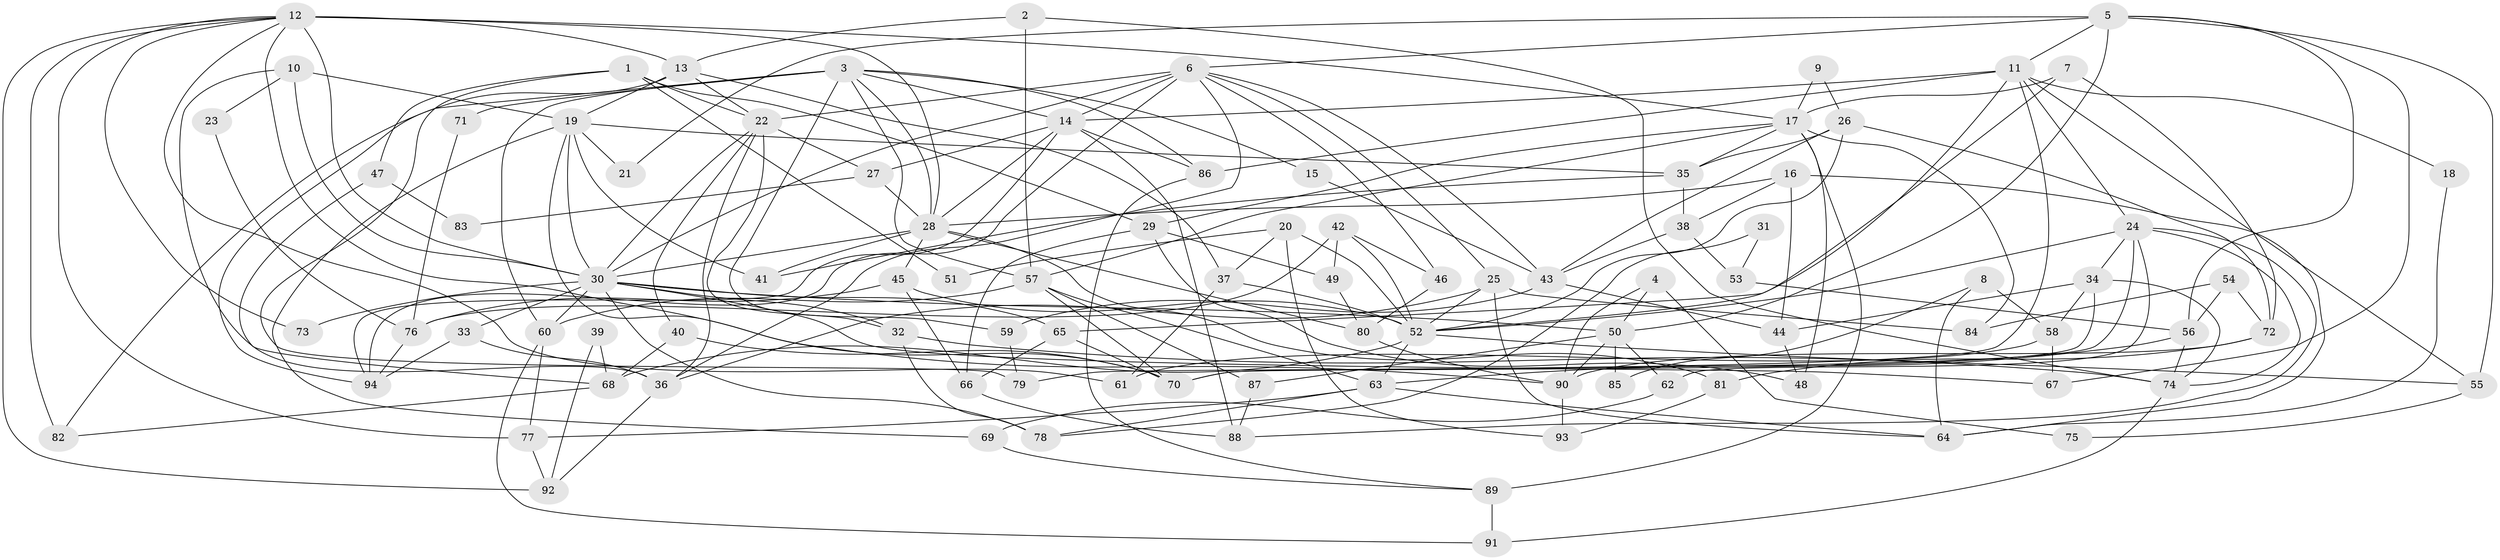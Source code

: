 // original degree distribution, {6: 0.11363636363636363, 3: 0.30303030303030304, 4: 0.2196969696969697, 7: 0.03787878787878788, 2: 0.12878787878787878, 5: 0.1893939393939394, 8: 0.007575757575757576}
// Generated by graph-tools (version 1.1) at 2025/50/03/04/25 22:50:49]
// undirected, 94 vertices, 212 edges
graph export_dot {
  node [color=gray90,style=filled];
  1;
  2;
  3;
  4;
  5;
  6;
  7;
  8;
  9;
  10;
  11;
  12;
  13;
  14;
  15;
  16;
  17;
  18;
  19;
  20;
  21;
  22;
  23;
  24;
  25;
  26;
  27;
  28;
  29;
  30;
  31;
  32;
  33;
  34;
  35;
  36;
  37;
  38;
  39;
  40;
  41;
  42;
  43;
  44;
  45;
  46;
  47;
  48;
  49;
  50;
  51;
  52;
  53;
  54;
  55;
  56;
  57;
  58;
  59;
  60;
  61;
  62;
  63;
  64;
  65;
  66;
  67;
  68;
  69;
  70;
  71;
  72;
  73;
  74;
  75;
  76;
  77;
  78;
  79;
  80;
  81;
  82;
  83;
  84;
  85;
  86;
  87;
  88;
  89;
  90;
  91;
  92;
  93;
  94;
  1 -- 22 [weight=2.0];
  1 -- 29 [weight=1.0];
  1 -- 47 [weight=1.0];
  1 -- 51 [weight=1.0];
  1 -- 79 [weight=1.0];
  2 -- 13 [weight=1.0];
  2 -- 57 [weight=1.0];
  2 -- 74 [weight=1.0];
  3 -- 14 [weight=1.0];
  3 -- 15 [weight=1.0];
  3 -- 28 [weight=1.0];
  3 -- 57 [weight=1.0];
  3 -- 59 [weight=1.0];
  3 -- 60 [weight=2.0];
  3 -- 71 [weight=1.0];
  3 -- 86 [weight=1.0];
  3 -- 94 [weight=1.0];
  4 -- 50 [weight=1.0];
  4 -- 75 [weight=1.0];
  4 -- 90 [weight=1.0];
  5 -- 6 [weight=1.0];
  5 -- 11 [weight=1.0];
  5 -- 21 [weight=1.0];
  5 -- 50 [weight=1.0];
  5 -- 55 [weight=1.0];
  5 -- 56 [weight=1.0];
  5 -- 67 [weight=1.0];
  6 -- 14 [weight=2.0];
  6 -- 22 [weight=1.0];
  6 -- 25 [weight=1.0];
  6 -- 30 [weight=1.0];
  6 -- 36 [weight=1.0];
  6 -- 43 [weight=1.0];
  6 -- 46 [weight=1.0];
  6 -- 94 [weight=1.0];
  7 -- 17 [weight=1.0];
  7 -- 65 [weight=1.0];
  7 -- 72 [weight=1.0];
  8 -- 58 [weight=1.0];
  8 -- 64 [weight=1.0];
  8 -- 85 [weight=1.0];
  9 -- 17 [weight=1.0];
  9 -- 26 [weight=1.0];
  10 -- 19 [weight=1.0];
  10 -- 23 [weight=1.0];
  10 -- 30 [weight=1.0];
  10 -- 36 [weight=1.0];
  11 -- 14 [weight=1.0];
  11 -- 18 [weight=1.0];
  11 -- 24 [weight=1.0];
  11 -- 52 [weight=1.0];
  11 -- 55 [weight=1.0];
  11 -- 79 [weight=1.0];
  11 -- 86 [weight=1.0];
  12 -- 13 [weight=1.0];
  12 -- 17 [weight=2.0];
  12 -- 28 [weight=2.0];
  12 -- 30 [weight=1.0];
  12 -- 61 [weight=1.0];
  12 -- 73 [weight=1.0];
  12 -- 77 [weight=1.0];
  12 -- 82 [weight=1.0];
  12 -- 90 [weight=1.0];
  12 -- 92 [weight=1.0];
  13 -- 19 [weight=1.0];
  13 -- 22 [weight=1.0];
  13 -- 37 [weight=1.0];
  13 -- 82 [weight=1.0];
  14 -- 27 [weight=2.0];
  14 -- 28 [weight=1.0];
  14 -- 86 [weight=1.0];
  14 -- 88 [weight=1.0];
  14 -- 94 [weight=1.0];
  15 -- 43 [weight=1.0];
  16 -- 28 [weight=1.0];
  16 -- 38 [weight=1.0];
  16 -- 44 [weight=1.0];
  16 -- 64 [weight=1.0];
  17 -- 29 [weight=1.0];
  17 -- 35 [weight=1.0];
  17 -- 48 [weight=1.0];
  17 -- 57 [weight=1.0];
  17 -- 84 [weight=1.0];
  17 -- 89 [weight=2.0];
  18 -- 64 [weight=1.0];
  19 -- 21 [weight=1.0];
  19 -- 30 [weight=1.0];
  19 -- 35 [weight=1.0];
  19 -- 41 [weight=1.0];
  19 -- 69 [weight=1.0];
  19 -- 70 [weight=1.0];
  20 -- 37 [weight=1.0];
  20 -- 51 [weight=1.0];
  20 -- 52 [weight=2.0];
  20 -- 93 [weight=1.0];
  22 -- 27 [weight=1.0];
  22 -- 30 [weight=1.0];
  22 -- 32 [weight=1.0];
  22 -- 36 [weight=1.0];
  22 -- 40 [weight=1.0];
  23 -- 76 [weight=1.0];
  24 -- 34 [weight=1.0];
  24 -- 52 [weight=1.0];
  24 -- 62 [weight=1.0];
  24 -- 70 [weight=1.0];
  24 -- 74 [weight=1.0];
  24 -- 88 [weight=1.0];
  25 -- 36 [weight=1.0];
  25 -- 52 [weight=1.0];
  25 -- 64 [weight=1.0];
  25 -- 84 [weight=1.0];
  26 -- 35 [weight=1.0];
  26 -- 43 [weight=1.0];
  26 -- 52 [weight=1.0];
  26 -- 72 [weight=1.0];
  27 -- 28 [weight=1.0];
  27 -- 83 [weight=1.0];
  28 -- 30 [weight=1.0];
  28 -- 41 [weight=1.0];
  28 -- 45 [weight=1.0];
  28 -- 80 [weight=1.0];
  28 -- 81 [weight=1.0];
  29 -- 48 [weight=1.0];
  29 -- 49 [weight=1.0];
  29 -- 66 [weight=1.0];
  30 -- 32 [weight=1.0];
  30 -- 33 [weight=1.0];
  30 -- 50 [weight=1.0];
  30 -- 60 [weight=1.0];
  30 -- 65 [weight=1.0];
  30 -- 67 [weight=1.0];
  30 -- 73 [weight=1.0];
  30 -- 78 [weight=1.0];
  31 -- 53 [weight=1.0];
  31 -- 78 [weight=1.0];
  32 -- 74 [weight=1.0];
  32 -- 78 [weight=1.0];
  33 -- 36 [weight=1.0];
  33 -- 94 [weight=1.0];
  34 -- 44 [weight=1.0];
  34 -- 58 [weight=1.0];
  34 -- 70 [weight=1.0];
  34 -- 74 [weight=1.0];
  35 -- 38 [weight=1.0];
  35 -- 41 [weight=1.0];
  36 -- 92 [weight=1.0];
  37 -- 52 [weight=1.0];
  37 -- 61 [weight=1.0];
  38 -- 43 [weight=1.0];
  38 -- 53 [weight=1.0];
  39 -- 68 [weight=1.0];
  39 -- 92 [weight=1.0];
  40 -- 68 [weight=1.0];
  40 -- 70 [weight=1.0];
  42 -- 46 [weight=1.0];
  42 -- 49 [weight=1.0];
  42 -- 52 [weight=1.0];
  42 -- 76 [weight=1.0];
  43 -- 44 [weight=1.0];
  43 -- 59 [weight=1.0];
  44 -- 48 [weight=1.0];
  45 -- 52 [weight=1.0];
  45 -- 66 [weight=1.0];
  45 -- 76 [weight=1.0];
  46 -- 80 [weight=1.0];
  47 -- 68 [weight=1.0];
  47 -- 83 [weight=1.0];
  49 -- 80 [weight=1.0];
  50 -- 62 [weight=1.0];
  50 -- 85 [weight=1.0];
  50 -- 87 [weight=1.0];
  50 -- 90 [weight=1.0];
  52 -- 55 [weight=1.0];
  52 -- 63 [weight=1.0];
  52 -- 68 [weight=1.0];
  53 -- 56 [weight=1.0];
  54 -- 56 [weight=1.0];
  54 -- 72 [weight=1.0];
  54 -- 84 [weight=1.0];
  55 -- 75 [weight=1.0];
  56 -- 63 [weight=1.0];
  56 -- 74 [weight=1.0];
  57 -- 60 [weight=1.0];
  57 -- 63 [weight=1.0];
  57 -- 70 [weight=1.0];
  57 -- 87 [weight=1.0];
  58 -- 61 [weight=1.0];
  58 -- 67 [weight=1.0];
  59 -- 79 [weight=1.0];
  60 -- 77 [weight=1.0];
  60 -- 91 [weight=1.0];
  62 -- 69 [weight=1.0];
  63 -- 64 [weight=1.0];
  63 -- 77 [weight=1.0];
  63 -- 78 [weight=1.0];
  65 -- 66 [weight=1.0];
  65 -- 70 [weight=1.0];
  66 -- 88 [weight=1.0];
  68 -- 82 [weight=1.0];
  69 -- 89 [weight=1.0];
  71 -- 76 [weight=1.0];
  72 -- 81 [weight=1.0];
  72 -- 90 [weight=1.0];
  74 -- 91 [weight=1.0];
  76 -- 94 [weight=1.0];
  77 -- 92 [weight=1.0];
  80 -- 90 [weight=1.0];
  81 -- 93 [weight=1.0];
  86 -- 89 [weight=1.0];
  87 -- 88 [weight=1.0];
  89 -- 91 [weight=1.0];
  90 -- 93 [weight=1.0];
}
